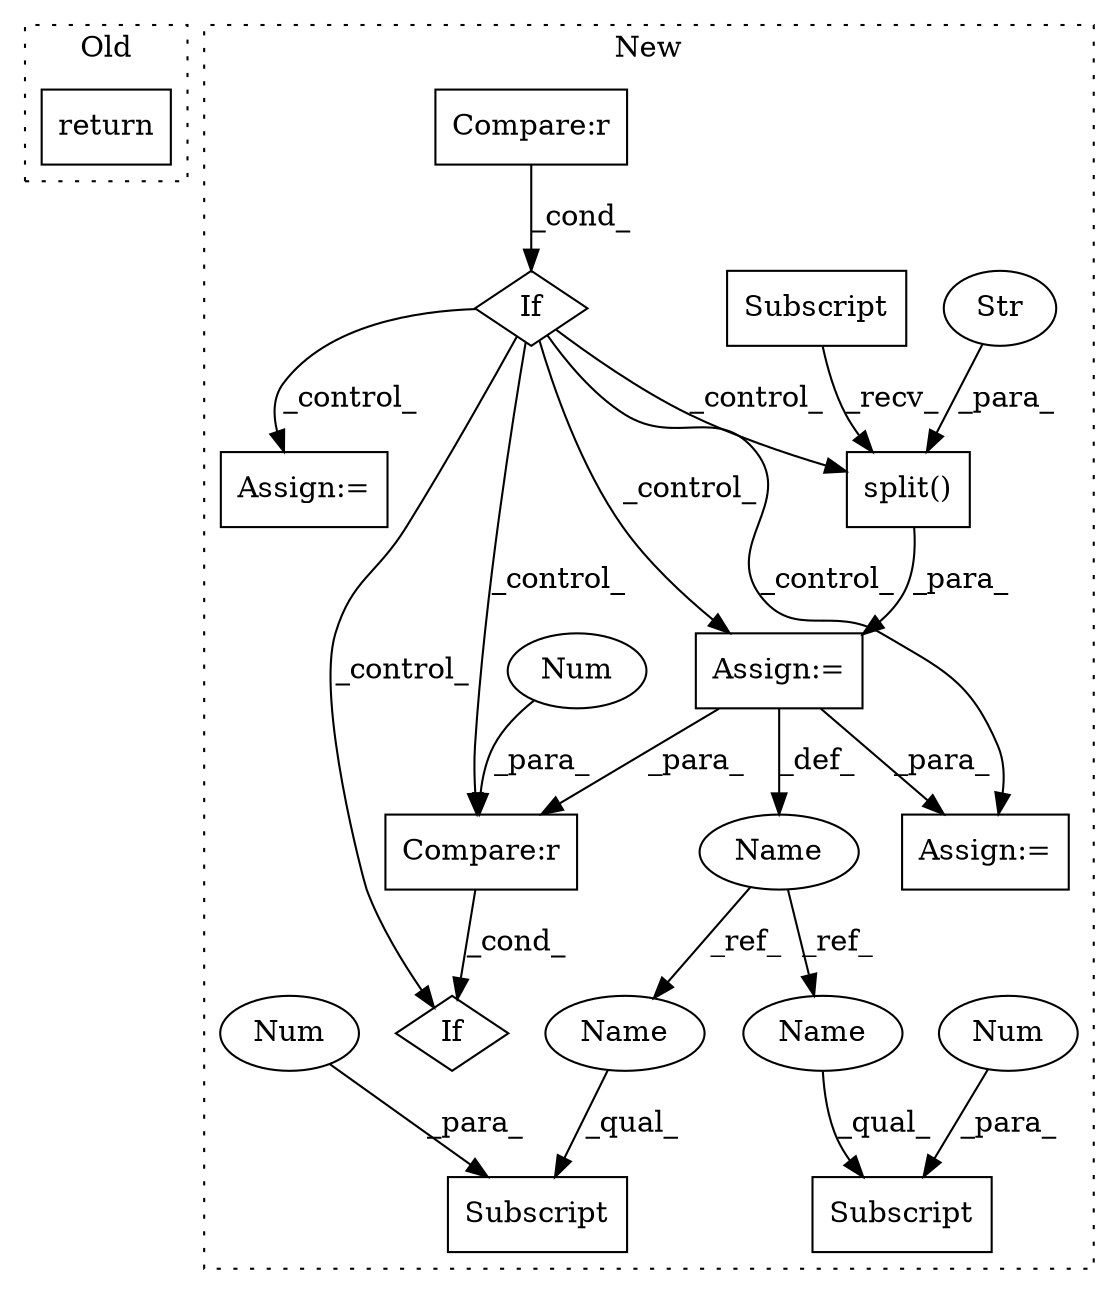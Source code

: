 digraph G {
subgraph cluster0 {
1 [label="return" a="93" s="398" l="7" shape="box"];
label = "Old";
style="dotted";
}
subgraph cluster1 {
2 [label="split()" a="75" s="1167,1190" l="16,1" shape="box"];
3 [label="Assign:=" a="68" s="1301" l="3" shape="box"];
4 [label="Str" a="66" s="1183" l="7" shape="ellipse"];
5 [label="If" a="96" s="673" l="3" shape="diamond"];
6 [label="Assign:=" a="68" s="769" l="3" shape="box"];
7 [label="Compare:r" a="40" s="676" l="14" shape="box"];
8 [label="Assign:=" a="68" s="1164" l="3" shape="box"];
9 [label="Subscript" a="63" s="1211,0" l="10,0" shape="box"];
10 [label="Num" a="76" s="1218" l="2" shape="ellipse"];
11 [label="Subscript" a="63" s="1231,0" l="10,0" shape="box"];
12 [label="Num" a="76" s="1238" l="2" shape="ellipse"];
13 [label="Name" a="87" s="1158" l="6" shape="ellipse"];
14 [label="If" a="96" s="1204" l="3" shape="diamond"];
15 [label="Subscript" a="63" s="1167,0" l="9,0" shape="box"];
16 [label="Compare:r" a="40" s="1207" l="20" shape="box"];
17 [label="Num" a="76" s="1226" l="1" shape="ellipse"];
18 [label="Name" a="87" s="1231" l="6" shape="ellipse"];
19 [label="Name" a="87" s="1211" l="6" shape="ellipse"];
label = "New";
style="dotted";
}
2 -> 8 [label="_para_"];
4 -> 2 [label="_para_"];
5 -> 3 [label="_control_"];
5 -> 6 [label="_control_"];
5 -> 8 [label="_control_"];
5 -> 2 [label="_control_"];
5 -> 16 [label="_control_"];
5 -> 14 [label="_control_"];
7 -> 5 [label="_cond_"];
8 -> 16 [label="_para_"];
8 -> 3 [label="_para_"];
8 -> 13 [label="_def_"];
10 -> 9 [label="_para_"];
12 -> 11 [label="_para_"];
13 -> 19 [label="_ref_"];
13 -> 18 [label="_ref_"];
15 -> 2 [label="_recv_"];
16 -> 14 [label="_cond_"];
17 -> 16 [label="_para_"];
18 -> 11 [label="_qual_"];
19 -> 9 [label="_qual_"];
}